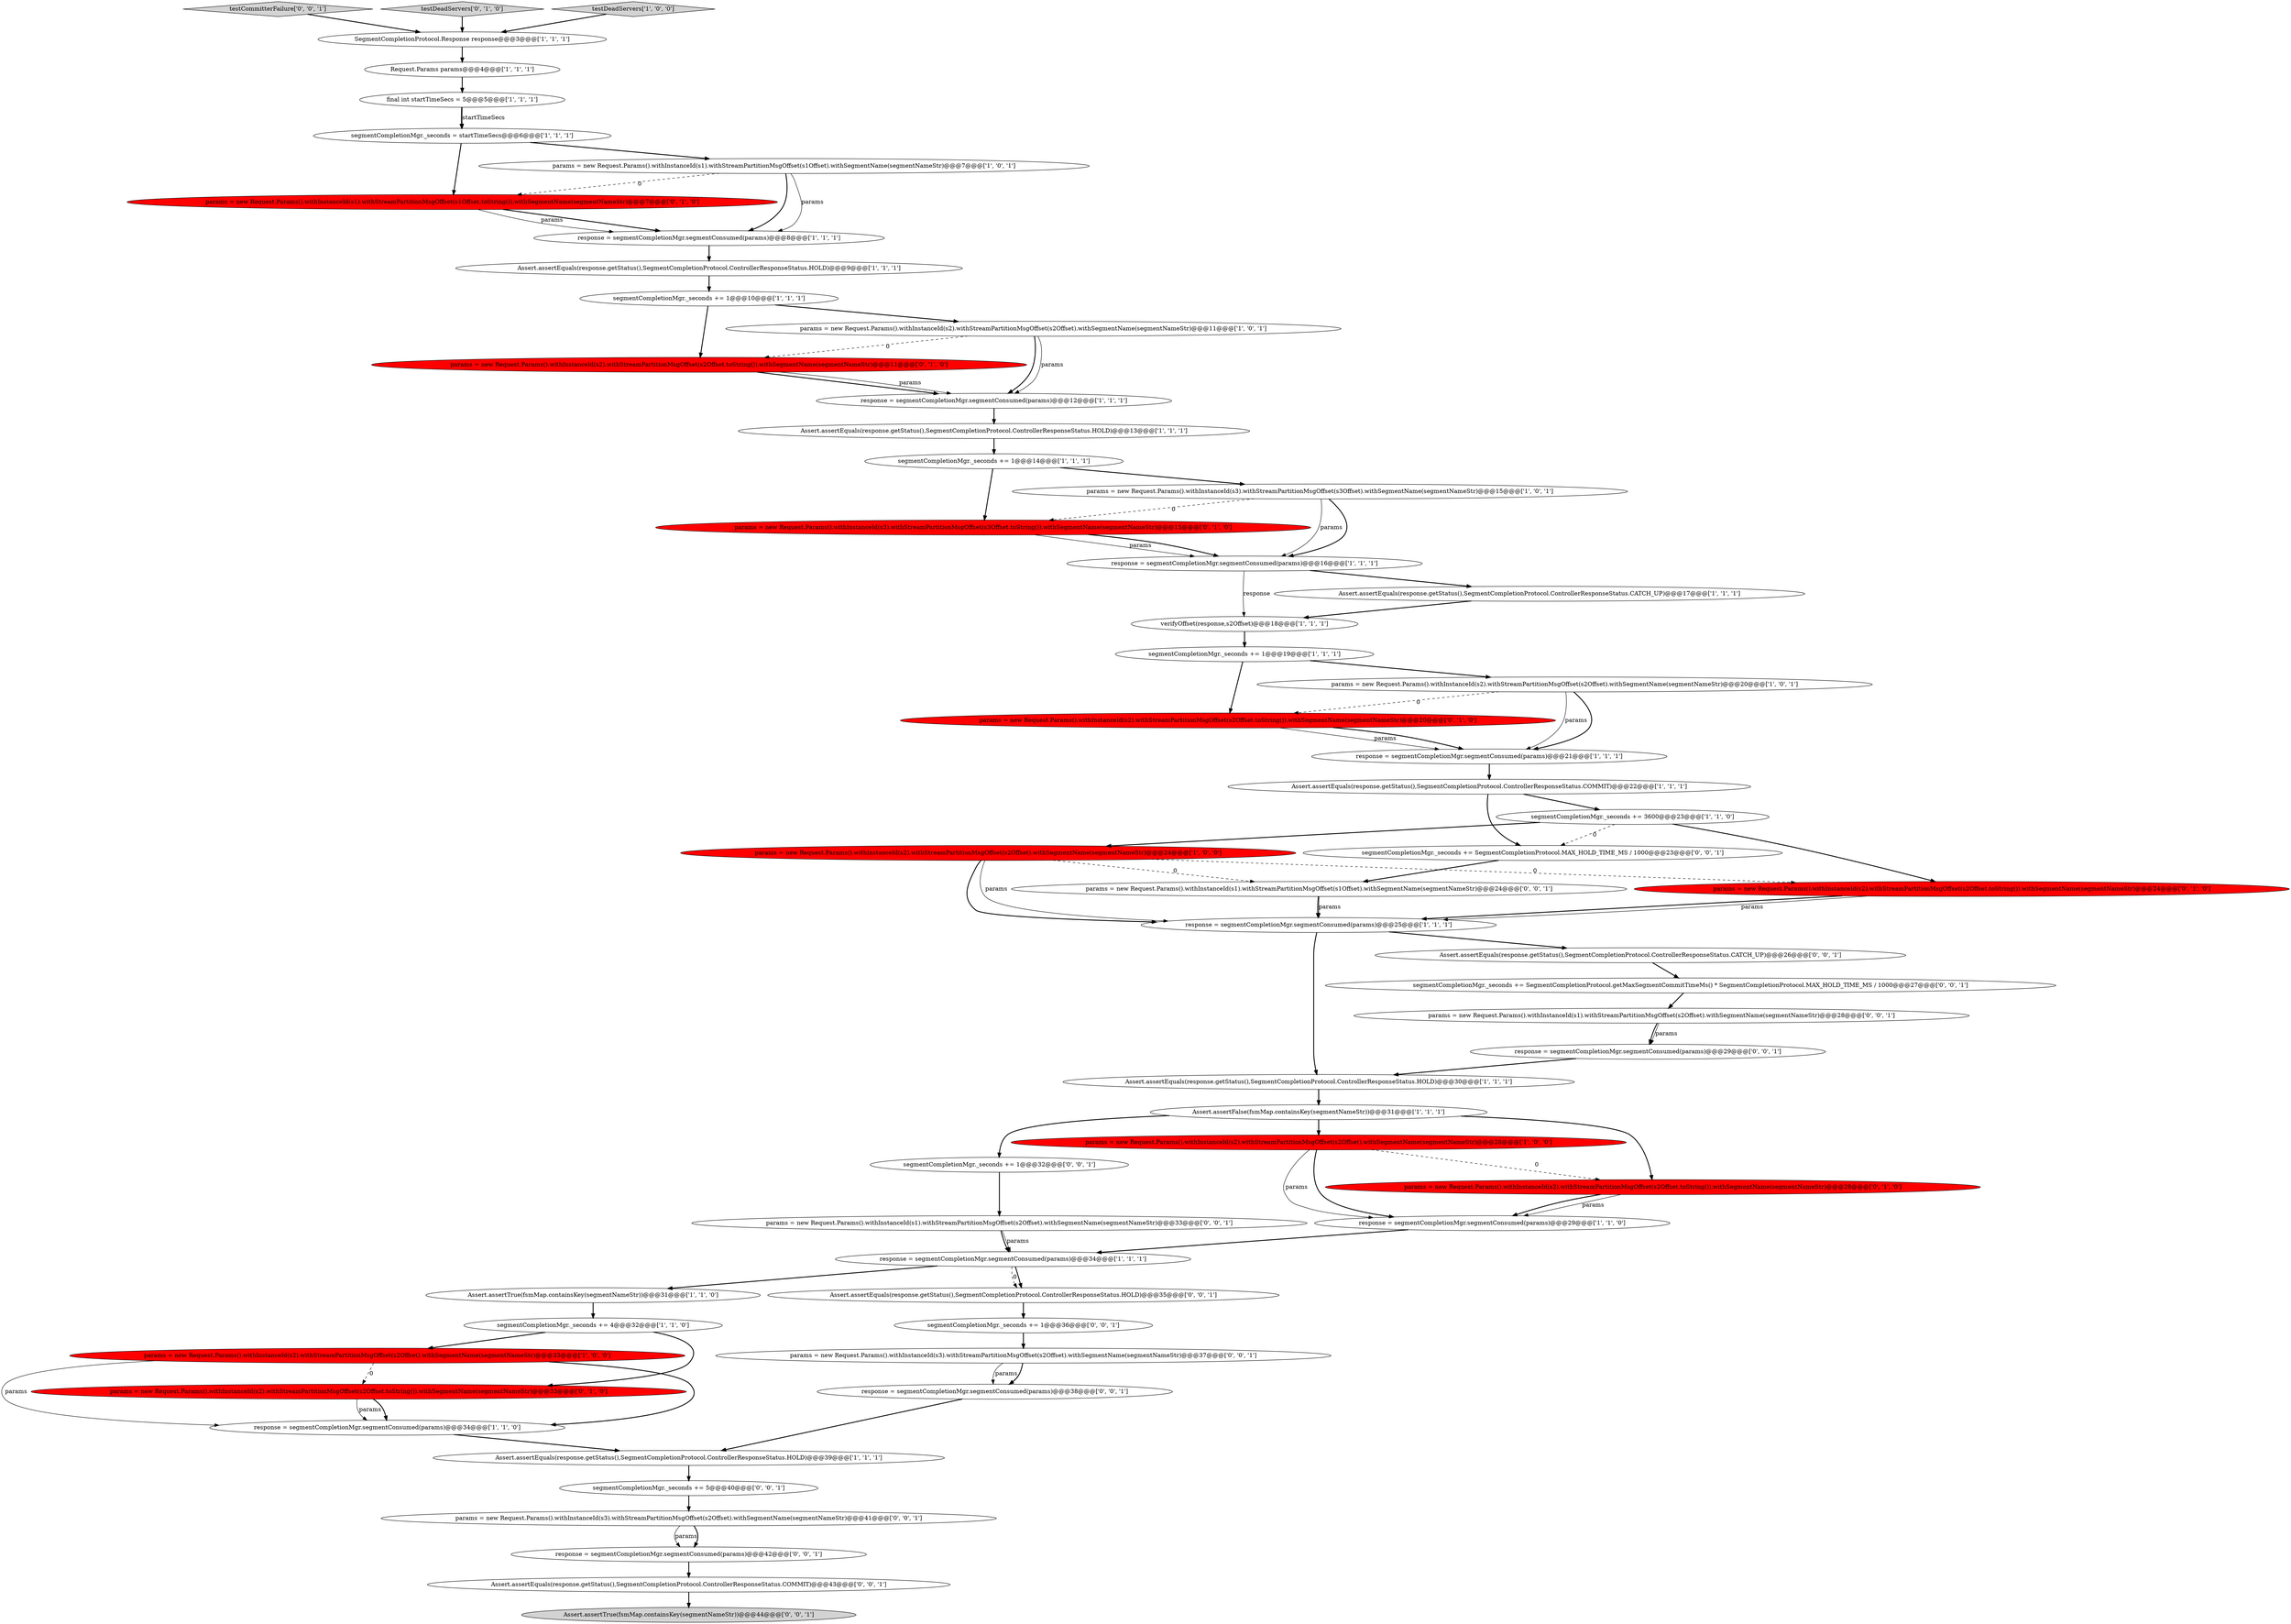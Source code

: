 digraph {
39 [style = filled, label = "params = new Request.Params().withInstanceId(s2).withStreamPartitionMsgOffset(s2Offset.toString()).withSegmentName(segmentNameStr)@@@33@@@['0', '1', '0']", fillcolor = red, shape = ellipse image = "AAA1AAABBB2BBB"];
40 [style = filled, label = "params = new Request.Params().withInstanceId(s2).withStreamPartitionMsgOffset(s2Offset.toString()).withSegmentName(segmentNameStr)@@@28@@@['0', '1', '0']", fillcolor = red, shape = ellipse image = "AAA1AAABBB2BBB"];
15 [style = filled, label = "final int startTimeSecs = 5@@@5@@@['1', '1', '1']", fillcolor = white, shape = ellipse image = "AAA0AAABBB1BBB"];
48 [style = filled, label = "segmentCompletionMgr._seconds += SegmentCompletionProtocol.MAX_HOLD_TIME_MS / 1000@@@23@@@['0', '0', '1']", fillcolor = white, shape = ellipse image = "AAA0AAABBB3BBB"];
50 [style = filled, label = "testCommitterFailure['0', '0', '1']", fillcolor = lightgray, shape = diamond image = "AAA0AAABBB3BBB"];
37 [style = filled, label = "params = new Request.Params().withInstanceId(s2).withStreamPartitionMsgOffset(s2Offset.toString()).withSegmentName(segmentNameStr)@@@20@@@['0', '1', '0']", fillcolor = red, shape = ellipse image = "AAA1AAABBB2BBB"];
9 [style = filled, label = "response = segmentCompletionMgr.segmentConsumed(params)@@@29@@@['1', '1', '0']", fillcolor = white, shape = ellipse image = "AAA0AAABBB1BBB"];
18 [style = filled, label = "params = new Request.Params().withInstanceId(s2).withStreamPartitionMsgOffset(s2Offset).withSegmentName(segmentNameStr)@@@33@@@['1', '0', '0']", fillcolor = red, shape = ellipse image = "AAA1AAABBB1BBB"];
17 [style = filled, label = "response = segmentCompletionMgr.segmentConsumed(params)@@@12@@@['1', '1', '1']", fillcolor = white, shape = ellipse image = "AAA0AAABBB1BBB"];
13 [style = filled, label = "response = segmentCompletionMgr.segmentConsumed(params)@@@21@@@['1', '1', '1']", fillcolor = white, shape = ellipse image = "AAA0AAABBB1BBB"];
38 [style = filled, label = "testDeadServers['0', '1', '0']", fillcolor = lightgray, shape = diamond image = "AAA0AAABBB2BBB"];
21 [style = filled, label = "params = new Request.Params().withInstanceId(s2).withStreamPartitionMsgOffset(s2Offset).withSegmentName(segmentNameStr)@@@24@@@['1', '0', '0']", fillcolor = red, shape = ellipse image = "AAA1AAABBB1BBB"];
51 [style = filled, label = "segmentCompletionMgr._seconds += 1@@@32@@@['0', '0', '1']", fillcolor = white, shape = ellipse image = "AAA0AAABBB3BBB"];
41 [style = filled, label = "params = new Request.Params().withInstanceId(s3).withStreamPartitionMsgOffset(s3Offset.toString()).withSegmentName(segmentNameStr)@@@15@@@['0', '1', '0']", fillcolor = red, shape = ellipse image = "AAA1AAABBB2BBB"];
27 [style = filled, label = "Assert.assertEquals(response.getStatus(),SegmentCompletionProtocol.ControllerResponseStatus.HOLD)@@@30@@@['1', '1', '1']", fillcolor = white, shape = ellipse image = "AAA0AAABBB1BBB"];
34 [style = filled, label = "params = new Request.Params().withInstanceId(s2).withStreamPartitionMsgOffset(s2Offset.toString()).withSegmentName(segmentNameStr)@@@11@@@['0', '1', '0']", fillcolor = red, shape = ellipse image = "AAA1AAABBB2BBB"];
19 [style = filled, label = "params = new Request.Params().withInstanceId(s1).withStreamPartitionMsgOffset(s1Offset).withSegmentName(segmentNameStr)@@@7@@@['1', '0', '1']", fillcolor = white, shape = ellipse image = "AAA0AAABBB1BBB"];
47 [style = filled, label = "params = new Request.Params().withInstanceId(s3).withStreamPartitionMsgOffset(s2Offset).withSegmentName(segmentNameStr)@@@41@@@['0', '0', '1']", fillcolor = white, shape = ellipse image = "AAA0AAABBB3BBB"];
26 [style = filled, label = "Assert.assertEquals(response.getStatus(),SegmentCompletionProtocol.ControllerResponseStatus.HOLD)@@@13@@@['1', '1', '1']", fillcolor = white, shape = ellipse image = "AAA0AAABBB1BBB"];
49 [style = filled, label = "Assert.assertTrue(fsmMap.containsKey(segmentNameStr))@@@44@@@['0', '0', '1']", fillcolor = lightgray, shape = ellipse image = "AAA0AAABBB3BBB"];
52 [style = filled, label = "response = segmentCompletionMgr.segmentConsumed(params)@@@29@@@['0', '0', '1']", fillcolor = white, shape = ellipse image = "AAA0AAABBB3BBB"];
46 [style = filled, label = "params = new Request.Params().withInstanceId(s3).withStreamPartitionMsgOffset(s2Offset).withSegmentName(segmentNameStr)@@@37@@@['0', '0', '1']", fillcolor = white, shape = ellipse image = "AAA0AAABBB3BBB"];
16 [style = filled, label = "response = segmentCompletionMgr.segmentConsumed(params)@@@8@@@['1', '1', '1']", fillcolor = white, shape = ellipse image = "AAA0AAABBB1BBB"];
44 [style = filled, label = "Assert.assertEquals(response.getStatus(),SegmentCompletionProtocol.ControllerResponseStatus.CATCH_UP)@@@26@@@['0', '0', '1']", fillcolor = white, shape = ellipse image = "AAA0AAABBB3BBB"];
59 [style = filled, label = "response = segmentCompletionMgr.segmentConsumed(params)@@@38@@@['0', '0', '1']", fillcolor = white, shape = ellipse image = "AAA0AAABBB3BBB"];
55 [style = filled, label = "params = new Request.Params().withInstanceId(s1).withStreamPartitionMsgOffset(s2Offset).withSegmentName(segmentNameStr)@@@28@@@['0', '0', '1']", fillcolor = white, shape = ellipse image = "AAA0AAABBB3BBB"];
7 [style = filled, label = "Assert.assertTrue(fsmMap.containsKey(segmentNameStr))@@@31@@@['1', '1', '0']", fillcolor = white, shape = ellipse image = "AAA0AAABBB1BBB"];
45 [style = filled, label = "Assert.assertEquals(response.getStatus(),SegmentCompletionProtocol.ControllerResponseStatus.HOLD)@@@35@@@['0', '0', '1']", fillcolor = white, shape = ellipse image = "AAA0AAABBB3BBB"];
32 [style = filled, label = "params = new Request.Params().withInstanceId(s2).withStreamPartitionMsgOffset(s2Offset).withSegmentName(segmentNameStr)@@@20@@@['1', '0', '1']", fillcolor = white, shape = ellipse image = "AAA0AAABBB1BBB"];
31 [style = filled, label = "verifyOffset(response,s2Offset)@@@18@@@['1', '1', '1']", fillcolor = white, shape = ellipse image = "AAA0AAABBB1BBB"];
5 [style = filled, label = "response = segmentCompletionMgr.segmentConsumed(params)@@@34@@@['1', '1', '1']", fillcolor = white, shape = ellipse image = "AAA0AAABBB1BBB"];
24 [style = filled, label = "segmentCompletionMgr._seconds += 1@@@19@@@['1', '1', '1']", fillcolor = white, shape = ellipse image = "AAA0AAABBB1BBB"];
0 [style = filled, label = "segmentCompletionMgr._seconds += 1@@@10@@@['1', '1', '1']", fillcolor = white, shape = ellipse image = "AAA0AAABBB1BBB"];
42 [style = filled, label = "segmentCompletionMgr._seconds += 5@@@40@@@['0', '0', '1']", fillcolor = white, shape = ellipse image = "AAA0AAABBB3BBB"];
53 [style = filled, label = "segmentCompletionMgr._seconds += 1@@@36@@@['0', '0', '1']", fillcolor = white, shape = ellipse image = "AAA0AAABBB3BBB"];
14 [style = filled, label = "params = new Request.Params().withInstanceId(s3).withStreamPartitionMsgOffset(s3Offset).withSegmentName(segmentNameStr)@@@15@@@['1', '0', '1']", fillcolor = white, shape = ellipse image = "AAA0AAABBB1BBB"];
8 [style = filled, label = "Assert.assertEquals(response.getStatus(),SegmentCompletionProtocol.ControllerResponseStatus.HOLD)@@@39@@@['1', '1', '1']", fillcolor = white, shape = ellipse image = "AAA0AAABBB1BBB"];
30 [style = filled, label = "Assert.assertEquals(response.getStatus(),SegmentCompletionProtocol.ControllerResponseStatus.COMMIT)@@@22@@@['1', '1', '1']", fillcolor = white, shape = ellipse image = "AAA0AAABBB1BBB"];
36 [style = filled, label = "params = new Request.Params().withInstanceId(s2).withStreamPartitionMsgOffset(s2Offset.toString()).withSegmentName(segmentNameStr)@@@24@@@['0', '1', '0']", fillcolor = red, shape = ellipse image = "AAA1AAABBB2BBB"];
54 [style = filled, label = "params = new Request.Params().withInstanceId(s1).withStreamPartitionMsgOffset(s1Offset).withSegmentName(segmentNameStr)@@@24@@@['0', '0', '1']", fillcolor = white, shape = ellipse image = "AAA0AAABBB3BBB"];
43 [style = filled, label = "Assert.assertEquals(response.getStatus(),SegmentCompletionProtocol.ControllerResponseStatus.COMMIT)@@@43@@@['0', '0', '1']", fillcolor = white, shape = ellipse image = "AAA0AAABBB3BBB"];
22 [style = filled, label = "params = new Request.Params().withInstanceId(s2).withStreamPartitionMsgOffset(s2Offset).withSegmentName(segmentNameStr)@@@11@@@['1', '0', '1']", fillcolor = white, shape = ellipse image = "AAA0AAABBB1BBB"];
29 [style = filled, label = "testDeadServers['1', '0', '0']", fillcolor = lightgray, shape = diamond image = "AAA0AAABBB1BBB"];
4 [style = filled, label = "segmentCompletionMgr._seconds += 1@@@14@@@['1', '1', '1']", fillcolor = white, shape = ellipse image = "AAA0AAABBB1BBB"];
57 [style = filled, label = "params = new Request.Params().withInstanceId(s1).withStreamPartitionMsgOffset(s2Offset).withSegmentName(segmentNameStr)@@@33@@@['0', '0', '1']", fillcolor = white, shape = ellipse image = "AAA0AAABBB3BBB"];
2 [style = filled, label = "segmentCompletionMgr._seconds = startTimeSecs@@@6@@@['1', '1', '1']", fillcolor = white, shape = ellipse image = "AAA0AAABBB1BBB"];
25 [style = filled, label = "segmentCompletionMgr._seconds += 3600@@@23@@@['1', '1', '0']", fillcolor = white, shape = ellipse image = "AAA0AAABBB1BBB"];
1 [style = filled, label = "response = segmentCompletionMgr.segmentConsumed(params)@@@16@@@['1', '1', '1']", fillcolor = white, shape = ellipse image = "AAA0AAABBB1BBB"];
28 [style = filled, label = "segmentCompletionMgr._seconds += 4@@@32@@@['1', '1', '0']", fillcolor = white, shape = ellipse image = "AAA0AAABBB1BBB"];
35 [style = filled, label = "params = new Request.Params().withInstanceId(s1).withStreamPartitionMsgOffset(s1Offset.toString()).withSegmentName(segmentNameStr)@@@7@@@['0', '1', '0']", fillcolor = red, shape = ellipse image = "AAA1AAABBB2BBB"];
6 [style = filled, label = "SegmentCompletionProtocol.Response response@@@3@@@['1', '1', '1']", fillcolor = white, shape = ellipse image = "AAA0AAABBB1BBB"];
11 [style = filled, label = "response = segmentCompletionMgr.segmentConsumed(params)@@@25@@@['1', '1', '1']", fillcolor = white, shape = ellipse image = "AAA0AAABBB1BBB"];
12 [style = filled, label = "Assert.assertFalse(fsmMap.containsKey(segmentNameStr))@@@31@@@['1', '1', '1']", fillcolor = white, shape = ellipse image = "AAA0AAABBB1BBB"];
56 [style = filled, label = "response = segmentCompletionMgr.segmentConsumed(params)@@@42@@@['0', '0', '1']", fillcolor = white, shape = ellipse image = "AAA0AAABBB3BBB"];
58 [style = filled, label = "segmentCompletionMgr._seconds += SegmentCompletionProtocol.getMaxSegmentCommitTimeMs() * SegmentCompletionProtocol.MAX_HOLD_TIME_MS / 1000@@@27@@@['0', '0', '1']", fillcolor = white, shape = ellipse image = "AAA0AAABBB3BBB"];
23 [style = filled, label = "Assert.assertEquals(response.getStatus(),SegmentCompletionProtocol.ControllerResponseStatus.CATCH_UP)@@@17@@@['1', '1', '1']", fillcolor = white, shape = ellipse image = "AAA0AAABBB1BBB"];
10 [style = filled, label = "Assert.assertEquals(response.getStatus(),SegmentCompletionProtocol.ControllerResponseStatus.HOLD)@@@9@@@['1', '1', '1']", fillcolor = white, shape = ellipse image = "AAA0AAABBB1BBB"];
3 [style = filled, label = "Request.Params params@@@4@@@['1', '1', '1']", fillcolor = white, shape = ellipse image = "AAA0AAABBB1BBB"];
33 [style = filled, label = "params = new Request.Params().withInstanceId(s2).withStreamPartitionMsgOffset(s2Offset).withSegmentName(segmentNameStr)@@@28@@@['1', '0', '0']", fillcolor = red, shape = ellipse image = "AAA1AAABBB1BBB"];
20 [style = filled, label = "response = segmentCompletionMgr.segmentConsumed(params)@@@34@@@['1', '1', '0']", fillcolor = white, shape = ellipse image = "AAA0AAABBB1BBB"];
2->35 [style = bold, label=""];
40->9 [style = solid, label="params"];
6->3 [style = bold, label=""];
32->13 [style = solid, label="params"];
33->9 [style = solid, label="params"];
52->27 [style = bold, label=""];
39->20 [style = solid, label="params"];
24->32 [style = bold, label=""];
25->48 [style = dashed, label="0"];
46->59 [style = solid, label="params"];
5->45 [style = bold, label=""];
22->34 [style = dashed, label="0"];
36->11 [style = bold, label=""];
1->23 [style = bold, label=""];
48->54 [style = bold, label=""];
18->39 [style = dashed, label="0"];
29->6 [style = bold, label=""];
12->40 [style = bold, label=""];
47->56 [style = solid, label="params"];
36->11 [style = solid, label="params"];
34->17 [style = bold, label=""];
9->5 [style = bold, label=""];
14->1 [style = solid, label="params"];
19->16 [style = solid, label="params"];
46->59 [style = bold, label=""];
25->21 [style = bold, label=""];
56->43 [style = bold, label=""];
57->5 [style = solid, label="params"];
28->18 [style = bold, label=""];
27->12 [style = bold, label=""];
25->36 [style = bold, label=""];
11->44 [style = bold, label=""];
37->13 [style = solid, label="params"];
26->4 [style = bold, label=""];
21->36 [style = dashed, label="0"];
38->6 [style = bold, label=""];
12->51 [style = bold, label=""];
0->34 [style = bold, label=""];
18->20 [style = bold, label=""];
20->8 [style = bold, label=""];
21->11 [style = bold, label=""];
5->45 [style = dashed, label="0"];
10->0 [style = bold, label=""];
57->5 [style = bold, label=""];
12->33 [style = bold, label=""];
22->17 [style = bold, label=""];
5->7 [style = bold, label=""];
41->1 [style = solid, label="params"];
19->35 [style = dashed, label="0"];
37->13 [style = bold, label=""];
39->20 [style = bold, label=""];
21->11 [style = solid, label="params"];
23->31 [style = bold, label=""];
21->54 [style = dashed, label="0"];
4->14 [style = bold, label=""];
54->11 [style = bold, label=""];
47->56 [style = bold, label=""];
32->37 [style = dashed, label="0"];
28->39 [style = bold, label=""];
31->24 [style = bold, label=""];
42->47 [style = bold, label=""];
40->9 [style = bold, label=""];
45->53 [style = bold, label=""];
59->8 [style = bold, label=""];
34->17 [style = solid, label="params"];
4->41 [style = bold, label=""];
19->16 [style = bold, label=""];
53->46 [style = bold, label=""];
22->17 [style = solid, label="params"];
7->28 [style = bold, label=""];
54->11 [style = solid, label="params"];
55->52 [style = solid, label="params"];
51->57 [style = bold, label=""];
55->52 [style = bold, label=""];
14->41 [style = dashed, label="0"];
1->31 [style = solid, label="response"];
18->20 [style = solid, label="params"];
15->2 [style = bold, label=""];
17->26 [style = bold, label=""];
2->19 [style = bold, label=""];
35->16 [style = bold, label=""];
50->6 [style = bold, label=""];
33->40 [style = dashed, label="0"];
16->10 [style = bold, label=""];
30->25 [style = bold, label=""];
3->15 [style = bold, label=""];
13->30 [style = bold, label=""];
41->1 [style = bold, label=""];
58->55 [style = bold, label=""];
33->9 [style = bold, label=""];
14->1 [style = bold, label=""];
8->42 [style = bold, label=""];
0->22 [style = bold, label=""];
24->37 [style = bold, label=""];
43->49 [style = bold, label=""];
44->58 [style = bold, label=""];
15->2 [style = solid, label="startTimeSecs"];
30->48 [style = bold, label=""];
32->13 [style = bold, label=""];
11->27 [style = bold, label=""];
35->16 [style = solid, label="params"];
}
